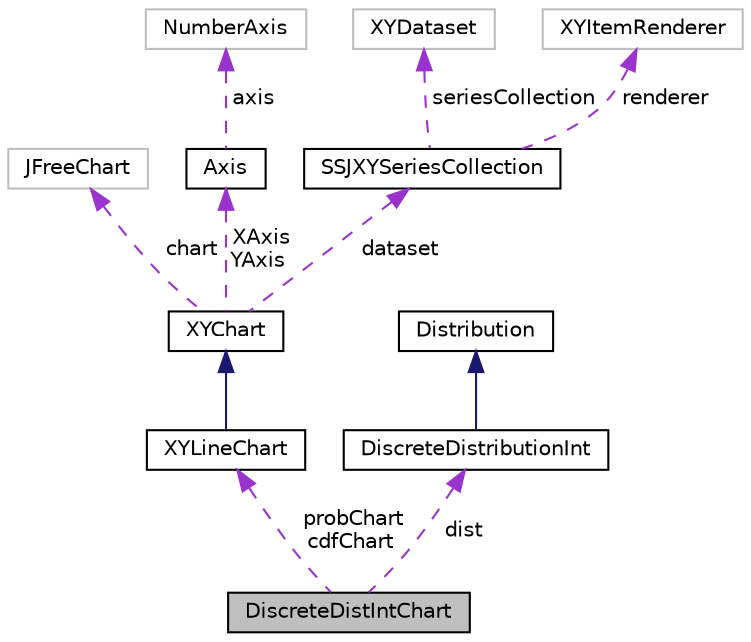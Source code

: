 digraph "DiscreteDistIntChart"
{
 // INTERACTIVE_SVG=YES
  bgcolor="transparent";
  edge [fontname="Helvetica",fontsize="10",labelfontname="Helvetica",labelfontsize="10"];
  node [fontname="Helvetica",fontsize="10",shape=record];
  Node1 [label="DiscreteDistIntChart",height=0.2,width=0.4,color="black", fillcolor="grey75", style="filled", fontcolor="black"];
  Node2 -> Node1 [dir="back",color="darkorchid3",fontsize="10",style="dashed",label=" probChart\ncdfChart" ,fontname="Helvetica"];
  Node2 [label="XYLineChart",height=0.2,width=0.4,color="black",URL="$d6/d2c/classumontreal_1_1ssj_1_1charts_1_1XYLineChart.html",tooltip="This class provides tools to create and manage curve plots. "];
  Node3 -> Node2 [dir="back",color="midnightblue",fontsize="10",style="solid",fontname="Helvetica"];
  Node3 [label="XYChart",height=0.2,width=0.4,color="black",URL="$d9/d14/classumontreal_1_1ssj_1_1charts_1_1XYChart.html",tooltip="This class provides tools to create charts from data in a simple way. "];
  Node4 -> Node3 [dir="back",color="darkorchid3",fontsize="10",style="dashed",label=" chart" ,fontname="Helvetica"];
  Node4 [label="JFreeChart",height=0.2,width=0.4,color="grey75"];
  Node5 -> Node3 [dir="back",color="darkorchid3",fontsize="10",style="dashed",label=" XAxis\nYAxis" ,fontname="Helvetica"];
  Node5 [label="Axis",height=0.2,width=0.4,color="black",URL="$d4/de2/classumontreal_1_1ssj_1_1charts_1_1Axis.html",tooltip="Represents an axis of a chart encapsulated by an instance of XYChart. "];
  Node6 -> Node5 [dir="back",color="darkorchid3",fontsize="10",style="dashed",label=" axis" ,fontname="Helvetica"];
  Node6 [label="NumberAxis",height=0.2,width=0.4,color="grey75"];
  Node7 -> Node3 [dir="back",color="darkorchid3",fontsize="10",style="dashed",label=" dataset" ,fontname="Helvetica"];
  Node7 [label="SSJXYSeriesCollection",height=0.2,width=0.4,color="black",URL="$d2/d77/classumontreal_1_1ssj_1_1charts_1_1SSJXYSeriesCollection.html",tooltip="Stores data used in a XYChart. "];
  Node8 -> Node7 [dir="back",color="darkorchid3",fontsize="10",style="dashed",label=" seriesCollection" ,fontname="Helvetica"];
  Node8 [label="XYDataset",height=0.2,width=0.4,color="grey75"];
  Node9 -> Node7 [dir="back",color="darkorchid3",fontsize="10",style="dashed",label=" renderer" ,fontname="Helvetica"];
  Node9 [label="XYItemRenderer",height=0.2,width=0.4,color="grey75"];
  Node10 -> Node1 [dir="back",color="darkorchid3",fontsize="10",style="dashed",label=" dist" ,fontname="Helvetica"];
  Node10 [label="DiscreteDistributionInt",height=0.2,width=0.4,color="black",URL="$dd/d33/classumontreal_1_1ssj_1_1probdist_1_1DiscreteDistributionInt.html",tooltip="Classes implementing discrete distributions over the integers should inherit from this class..."];
  Node11 -> Node10 [dir="back",color="midnightblue",fontsize="10",style="solid",fontname="Helvetica"];
  Node11 [label="Distribution",height=0.2,width=0.4,color="black",URL="$d6/dd2/interfaceumontreal_1_1ssj_1_1probdist_1_1Distribution.html",tooltip="This interface should be implemented by all classes supporting discrete and continuous distributions..."];
}

